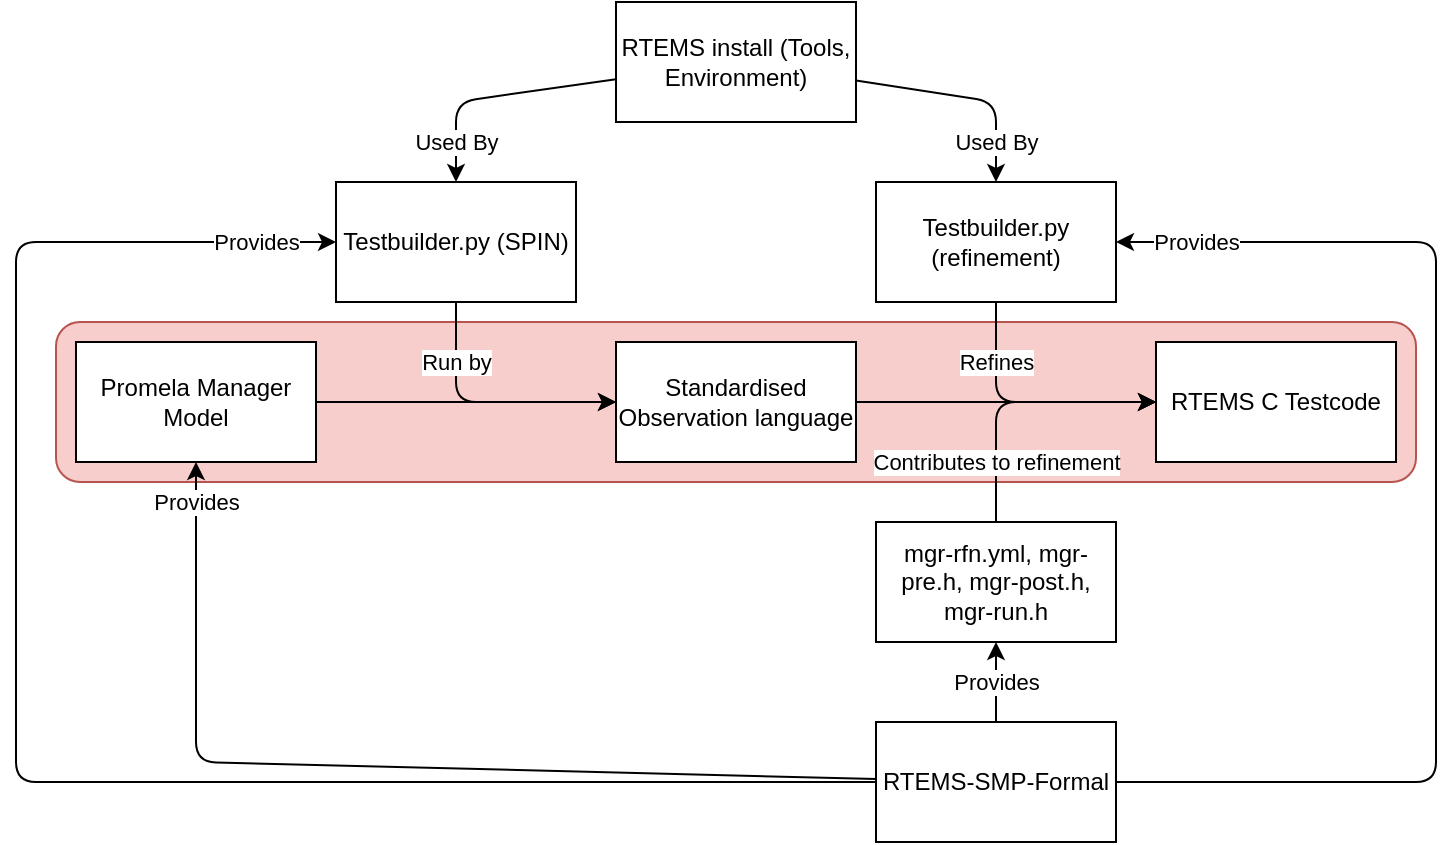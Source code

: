 <mxfile>
    <diagram id="3QH7mqmX88pSAZPSYPZW" name="Page-1">
        <mxGraphModel dx="1064" dy="486" grid="1" gridSize="10" guides="1" tooltips="1" connect="1" arrows="1" fold="1" page="1" pageScale="1" pageWidth="827" pageHeight="1169" math="0" shadow="0">
            <root>
                <mxCell id="0"/>
                <mxCell id="1" parent="0"/>
                <mxCell id="22" value="" style="rounded=1;whiteSpace=wrap;html=1;fillColor=#f8cecc;strokeColor=#b85450;" vertex="1" parent="1">
                    <mxGeometry x="110" y="180" width="680" height="80" as="geometry"/>
                </mxCell>
                <mxCell id="6" style="edgeStyle=none;html=1;" parent="1" source="2" target="3" edge="1">
                    <mxGeometry relative="1" as="geometry"/>
                </mxCell>
                <mxCell id="2" value="Promela Manager Model" style="rounded=0;whiteSpace=wrap;html=1;" parent="1" vertex="1">
                    <mxGeometry x="120" y="190" width="120" height="60" as="geometry"/>
                </mxCell>
                <mxCell id="9" style="edgeStyle=none;html=1;" parent="1" source="3" target="5" edge="1">
                    <mxGeometry relative="1" as="geometry"/>
                </mxCell>
                <mxCell id="3" value="Standardised Observation language" style="rounded=0;whiteSpace=wrap;html=1;" parent="1" vertex="1">
                    <mxGeometry x="390" y="190" width="120" height="60" as="geometry"/>
                </mxCell>
                <mxCell id="10" value="Refines" style="edgeStyle=none;html=1;" parent="1" source="4" edge="1">
                    <mxGeometry x="-0.538" relative="1" as="geometry">
                        <mxPoint x="660" y="220" as="targetPoint"/>
                        <Array as="points">
                            <mxPoint x="580" y="220"/>
                        </Array>
                        <mxPoint as="offset"/>
                    </mxGeometry>
                </mxCell>
                <mxCell id="4" value="Testbuilder.py (refinement)" style="rounded=0;whiteSpace=wrap;html=1;" parent="1" vertex="1">
                    <mxGeometry x="520" y="110" width="120" height="60" as="geometry"/>
                </mxCell>
                <mxCell id="5" value="RTEMS C Testcode" style="rounded=0;whiteSpace=wrap;html=1;" parent="1" vertex="1">
                    <mxGeometry x="660" y="190" width="120" height="60" as="geometry"/>
                </mxCell>
                <mxCell id="8" value="Run by" style="edgeStyle=none;html=1;entryX=0;entryY=0.5;entryDx=0;entryDy=0;" parent="1" source="7" target="3" edge="1">
                    <mxGeometry x="-0.538" relative="1" as="geometry">
                        <Array as="points">
                            <mxPoint x="310" y="220"/>
                        </Array>
                        <mxPoint as="offset"/>
                    </mxGeometry>
                </mxCell>
                <mxCell id="7" value="Testbuilder.py (SPIN)" style="rounded=0;whiteSpace=wrap;html=1;" parent="1" vertex="1">
                    <mxGeometry x="250" y="110" width="120" height="60" as="geometry"/>
                </mxCell>
                <mxCell id="12" value="Used By" style="edgeStyle=none;html=1;" parent="1" source="11" target="7" edge="1">
                    <mxGeometry x="0.669" relative="1" as="geometry">
                        <Array as="points">
                            <mxPoint x="310" y="70"/>
                        </Array>
                        <mxPoint as="offset"/>
                    </mxGeometry>
                </mxCell>
                <mxCell id="13" value="Used By" style="edgeStyle=none;html=1;" parent="1" source="11" target="4" edge="1">
                    <mxGeometry x="0.639" relative="1" as="geometry">
                        <Array as="points">
                            <mxPoint x="580" y="70"/>
                        </Array>
                        <mxPoint as="offset"/>
                    </mxGeometry>
                </mxCell>
                <mxCell id="11" value="RTEMS install (Tools, Environment)" style="rounded=0;whiteSpace=wrap;html=1;" parent="1" vertex="1">
                    <mxGeometry x="390" y="20" width="120" height="60" as="geometry"/>
                </mxCell>
                <mxCell id="15" value="Contributes to refinement" style="edgeStyle=none;html=1;entryX=0;entryY=0.5;entryDx=0;entryDy=0;" parent="1" source="14" target="5" edge="1">
                    <mxGeometry x="-0.571" relative="1" as="geometry">
                        <Array as="points">
                            <mxPoint x="580" y="220"/>
                        </Array>
                        <mxPoint as="offset"/>
                    </mxGeometry>
                </mxCell>
                <mxCell id="14" value="mgr-rfn.yml, mgr-pre.h, mgr-post.h, mgr-run.h" style="rounded=0;whiteSpace=wrap;html=1;" parent="1" vertex="1">
                    <mxGeometry x="520" y="280" width="120" height="60" as="geometry"/>
                </mxCell>
                <mxCell id="17" value="Provides" style="edgeStyle=none;html=1;" parent="1" source="16" target="14" edge="1">
                    <mxGeometry relative="1" as="geometry">
                        <mxPoint as="offset"/>
                    </mxGeometry>
                </mxCell>
                <mxCell id="18" value="Provides" style="edgeStyle=none;html=1;" parent="1" source="16" target="2" edge="1">
                    <mxGeometry x="0.918" relative="1" as="geometry">
                        <Array as="points">
                            <mxPoint x="180" y="400"/>
                        </Array>
                        <mxPoint as="offset"/>
                    </mxGeometry>
                </mxCell>
                <mxCell id="19" value="Provides" style="edgeStyle=none;html=1;" parent="1" source="16" target="7" edge="1">
                    <mxGeometry x="0.907" relative="1" as="geometry">
                        <Array as="points">
                            <mxPoint x="90" y="410"/>
                            <mxPoint x="90" y="140"/>
                        </Array>
                        <mxPoint as="offset"/>
                    </mxGeometry>
                </mxCell>
                <mxCell id="20" value="Provides" style="edgeStyle=none;html=1;" parent="1" source="16" target="4" edge="1">
                    <mxGeometry x="0.864" relative="1" as="geometry">
                        <Array as="points">
                            <mxPoint x="800" y="410"/>
                            <mxPoint x="800" y="140"/>
                        </Array>
                        <mxPoint as="offset"/>
                    </mxGeometry>
                </mxCell>
                <mxCell id="16" value="RTEMS-SMP-Formal" style="rounded=0;whiteSpace=wrap;html=1;" parent="1" vertex="1">
                    <mxGeometry x="520" y="380" width="120" height="60" as="geometry"/>
                </mxCell>
            </root>
        </mxGraphModel>
    </diagram>
</mxfile>